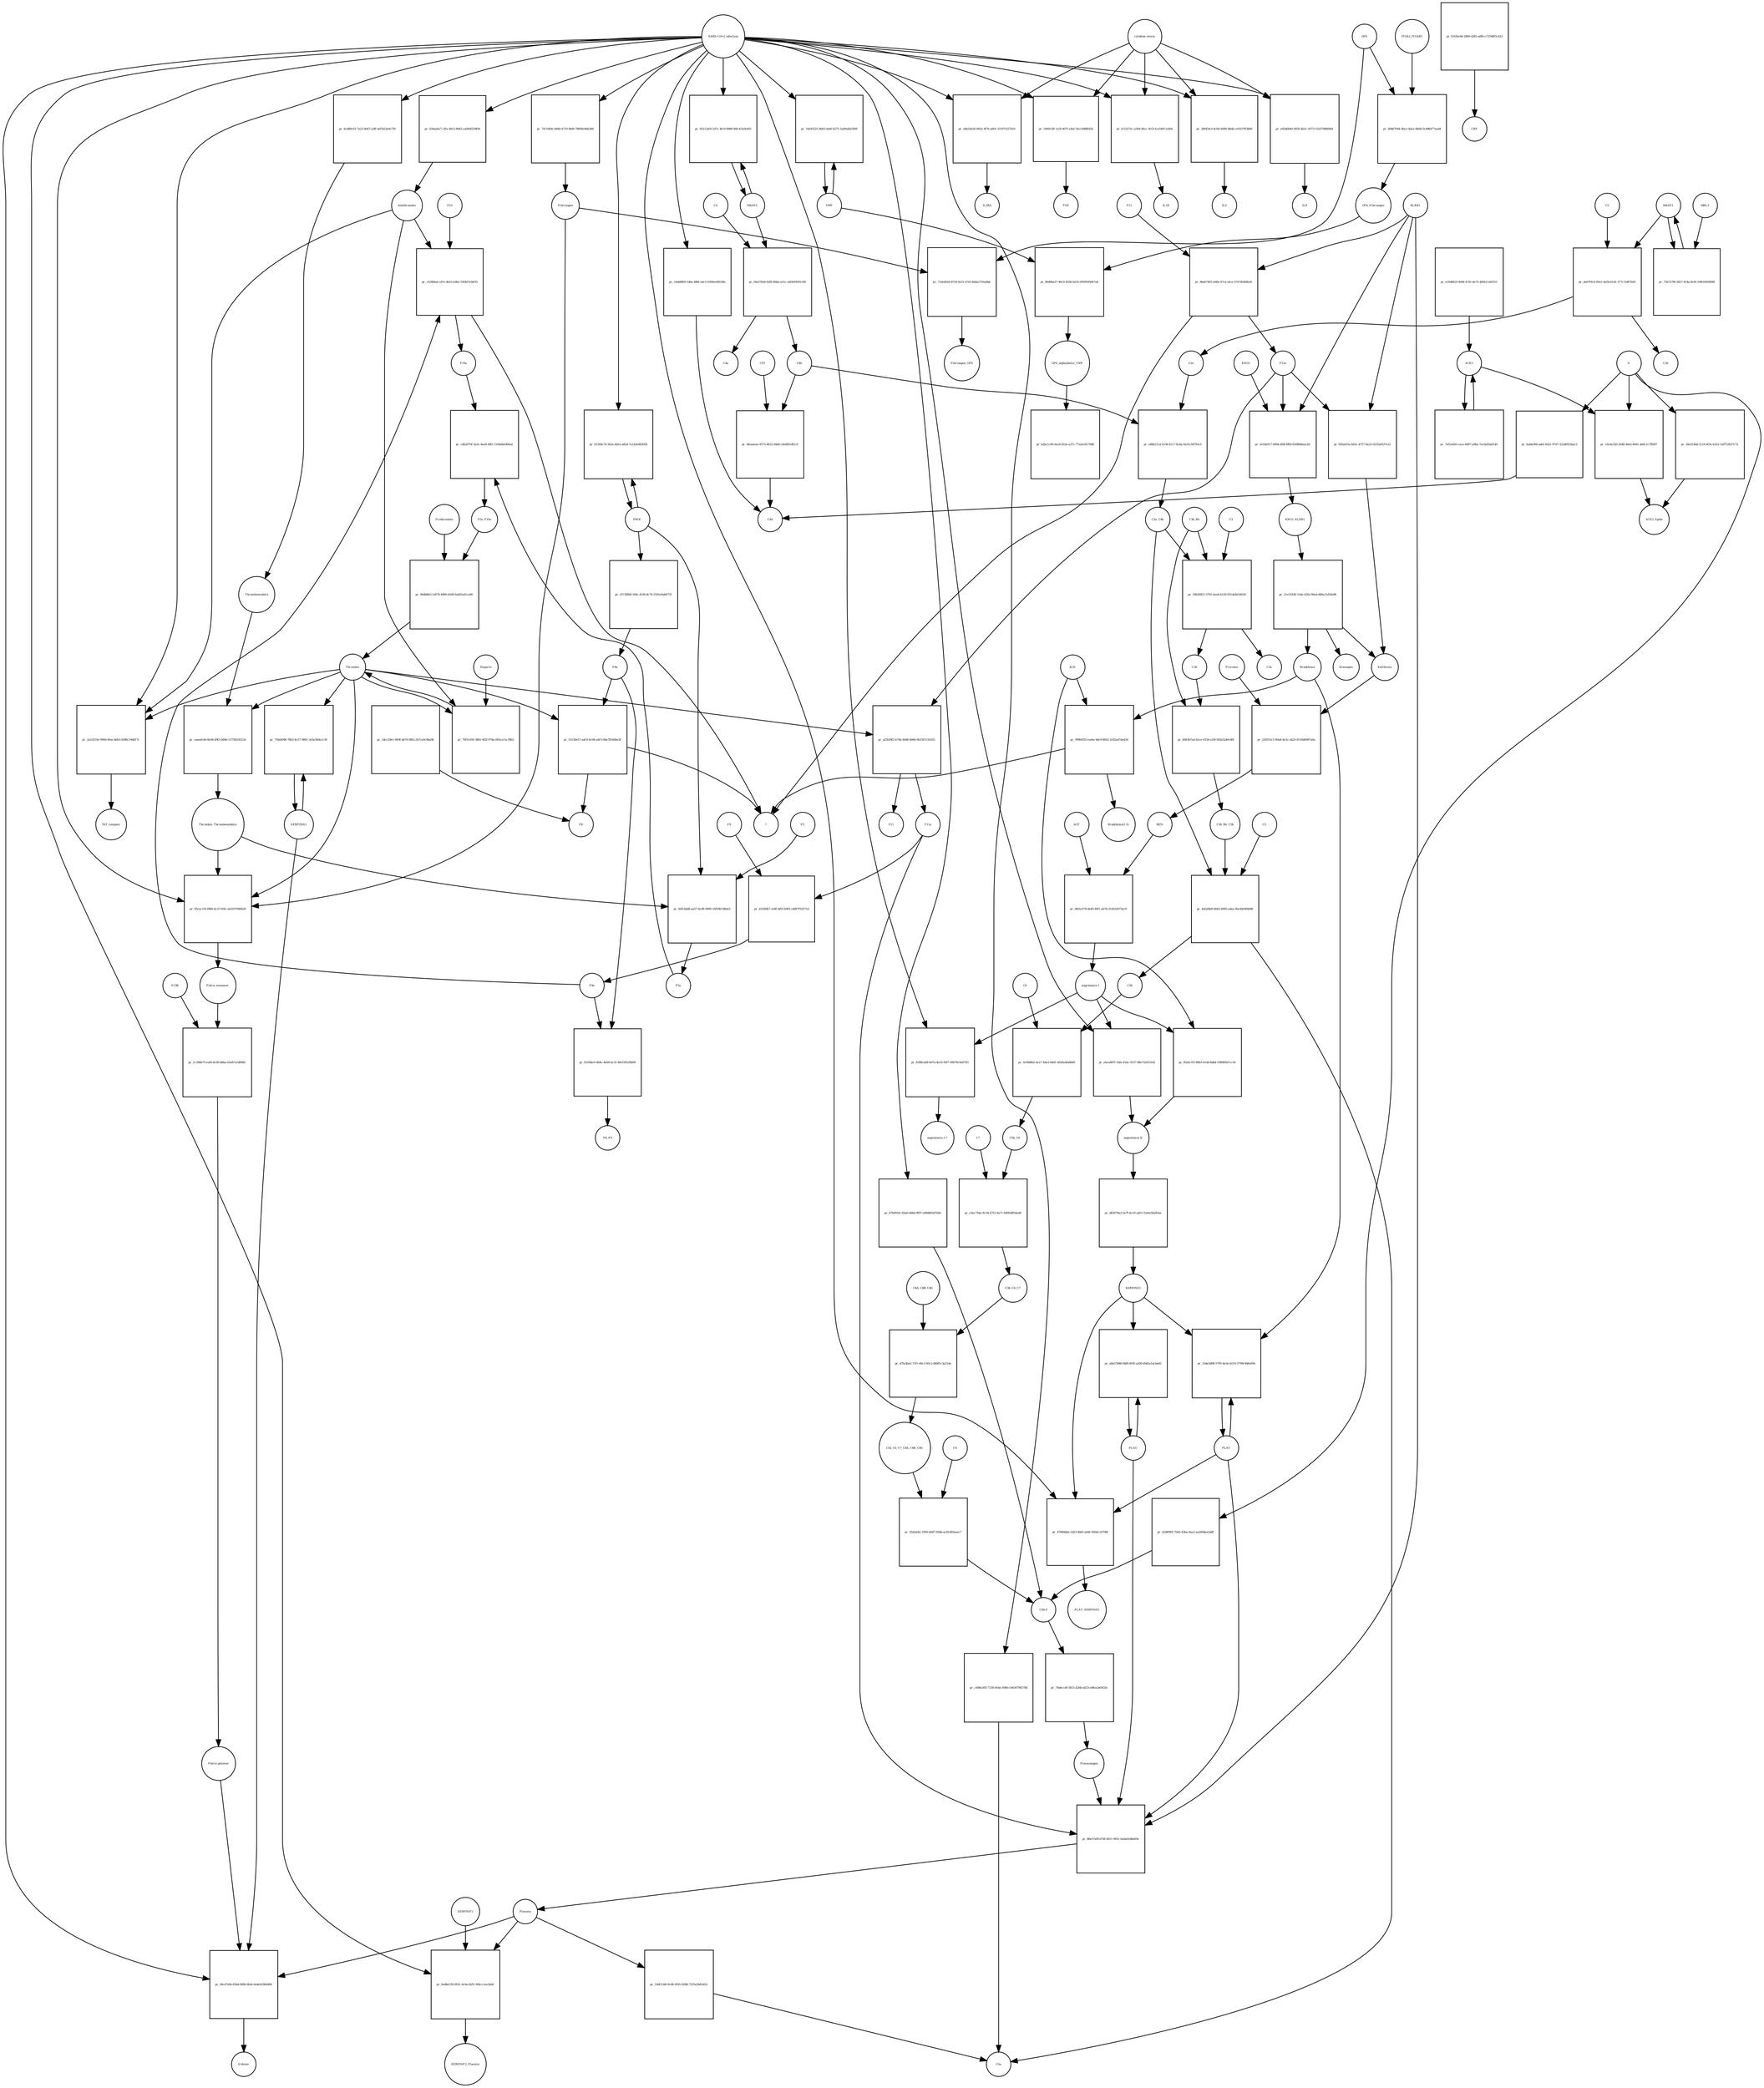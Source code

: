 strict digraph  {
C4b [annotation="", bipartite=0, cls=macromolecule, fontsize=4, label=C4b, shape=circle];
"pr_e86b211d-5538-4117-8c8a-0e31c04783c0" [annotation="", bipartite=1, cls=process, fontsize=4, label="pr_e86b211d-5538-4117-8c8a-0e31c04783c0", shape=square];
C2a [annotation="", bipartite=0, cls=macromolecule, fontsize=4, label=C2a, shape=circle];
C2a_C4b [annotation="", bipartite=0, cls=complex, fontsize=4, label=C2a_C4b, shape=circle];
C3b [annotation="", bipartite=0, cls=macromolecule, fontsize=4, label=C3b, shape=circle];
"pr_d063b7ad-62ce-4334-a1f8-f83a52d0c06f" [annotation="", bipartite=1, cls=process, fontsize=4, label="pr_d063b7ad-62ce-4334-a1f8-f83a52d0c06f", shape=square];
C3b_Bb [annotation="urn_miriam_pubmed_12440962|urn_miriam_brenda_3.4.21.47", bipartite=0, cls=complex, fontsize=4, label=C3b_Bb, shape=circle];
C3b_Bb_C3b [annotation="urn_miriam_pubmed_12440962|urn_miriam_brenda_34.4.21.47", bipartite=0, cls=complex, fontsize=4, label=C3b_Bb_C3b, shape=circle];
"pr_bfeaaeae-9573-4632-94d0-c8e6f61df1c0" [annotation="", bipartite=1, cls=process, fontsize=4, label="pr_bfeaaeae-9573-4632-94d0-c8e6f61df1c0", shape=square];
C4d [annotation="", bipartite=0, cls=macromolecule, fontsize=4, label=C4d, shape=circle];
CFI [annotation="urn_miriam_hgnc_HGNC%3A2771", bipartite=0, cls=macromolecule, fontsize=4, label=CFI, shape=circle];
"pr_2dcc29e1-800f-4d76-9fb5-2b7ce0c0ba9b" [annotation="", bipartite=1, cls=process, fontsize=4, label="pr_2dcc29e1-800f-4d76-9fb5-2b7ce0c0ba9b", shape=square];
F8 [annotation="urn_miriam_hgnc_HGNC%3A3546", bipartite=0, cls=macromolecule, fontsize=4, label=F8, shape=circle];
"pr_034aa6a7-cffa-4813-8662-ea0b4f258f9e" [annotation="", bipartite=1, cls=process, fontsize=4, label="pr_034aa6a7-cffa-4813-8662-ea0b4f258f9e", shape=square];
Antithrombin [annotation="urn_miriam_hgnc_HGNC%3A775", bipartite=0, cls=macromolecule, fontsize=4, label=Antithrombin, shape=circle];
"SARS-CoV-2 infection" [annotation=urn_miriam_taxonomy_2697049, bipartite=0, cls=phenotype, fontsize=4, label="SARS-CoV-2 infection", shape=circle];
S [annotation="urn_miriam_uniprot_P0DTC2|urn_miriam_uniprot_P59594", bipartite=0, cls=macromolecule, fontsize=4, label=S, shape=circle];
"pr_26e3146d-5116-4f3e-b1b3-1a9753037c7e" [annotation="", bipartite=1, cls="omitted process", fontsize=4, label="pr_26e3146d-5116-4f3e-b1b3-1a9753037c7e", shape=square];
ACE2_Spike [annotation="", bipartite=0, cls=complex, fontsize=4, label=ACE2_Spike, shape=circle];
Bradykinin [annotation="urn_miriam_obo.chebi_CHEBI%3A3165", bipartite=0, cls=macromolecule, fontsize=4, label=Bradykinin, shape=circle];
"pr_999b9353-ea6a-4dc9-8602-5c82ab7ded3d" [annotation="", bipartite=1, cls=process, fontsize=4, label="pr_999b9353-ea6a-4dc9-8602-5c82ab7ded3d", shape=square];
"Bradykinin(1-5)" [annotation="", bipartite=0, cls=macromolecule, fontsize=4, label="Bradykinin(1-5)", shape=circle];
"?" [annotation="", bipartite=0, cls=macromolecule, fontsize=4, label="?", shape=circle];
ACE [annotation="urn_miriam_hgnc_HGNC%3A2707", bipartite=0, cls=macromolecule, fontsize=4, label=ACE, shape=circle];
ACE2 [annotation="urn_miriam_hgnc_HGNC%3A13557", bipartite=0, cls=macromolecule, fontsize=4, label=ACE2, shape=circle];
"pr_7ef1a656-cace-4487-a96a-7ec0a93a8149" [annotation="", bipartite=1, cls=process, fontsize=4, label="pr_7ef1a656-cace-4487-a96a-7ec0a93a8149", shape=square];
"pr_c6c6e320-2048-44a5-8441-4d4c1c7ff697" [annotation="", bipartite=1, cls=process, fontsize=4, label="pr_c6c6e320-2048-44a5-8441-4d4c1c7ff697", shape=square];
"pr_e35d6625-fb84-4741-be75-485b11e81f31" [annotation="", bipartite=1, cls=process, fontsize=4, label="pr_e35d6625-fb84-4741-be75-485b11e81f31", shape=square];
"angiotensin I" [annotation="urn_miriam_obo.chebi_CHEBI%3A2718", bipartite=0, cls="simple chemical", fontsize=4, label="angiotensin I", shape=circle];
"pr_8398ca68-b07a-4e19-95f7-99970c9e6783" [annotation="", bipartite=1, cls=process, fontsize=4, label="pr_8398ca68-b07a-4e19-95f7-99970c9e6783", shape=square];
"angiotensin I-7" [annotation="urn_miriam_obo.chebi_CHEBI%3A55438", bipartite=0, cls="simple chemical", fontsize=4, label="angiotensin I-7", shape=circle];
"pr_fad4e96f-adef-4421-97d7-322df052ba13" [annotation="", bipartite=1, cls=process, fontsize=4, label="pr_fad4e96f-adef-4421-97d7-322df052ba13", shape=square];
"pr_d24ff005-70d2-43ba-9aa3-aa269dea5ddf" [annotation="", bipartite=1, cls=process, fontsize=4, label="pr_d24ff005-70d2-43ba-9aa3-aa269dea5ddf", shape=square];
"C5b-9" [annotation="", bipartite=0, cls=complex, fontsize=4, label="C5b-9", shape=circle];
"pr_f1626c8d-2860-4265-a8f4-c72540f1c423" [annotation="", bipartite=1, cls=process, fontsize=4, label="pr_f1626c8d-2860-4265-a8f4-c72540f1c423", shape=square];
CRP [annotation="urn_miriam_hgnc_HGNC%3A2367", bipartite=0, cls=macromolecule, fontsize=4, label=CRP, shape=circle];
VWF [annotation="", bipartite=0, cls=macromolecule, fontsize=4, label=VWF, shape=circle];
"pr_10e45525-4b63-4a6f-b275-1a80adfa3f69" [annotation="", bipartite=1, cls=process, fontsize=4, label="pr_10e45525-4b63-4a6f-b275-1a80adfa3f69", shape=square];
PROC [annotation="urn_miriam_hgnc_HGNC%3A9451", bipartite=0, cls=macromolecule, fontsize=4, label=PROC, shape=circle];
"pr_61549c7d-562a-40e3-a82d-7a1d3e683058" [annotation="", bipartite=1, cls=process, fontsize=4, label="pr_61549c7d-562a-40e3-a82d-7a1d3e683058", shape=square];
"pr_c6ab8fb0-1dba-48bf-a4c5-f200ee49538a" [annotation="", bipartite=1, cls=process, fontsize=4, label="pr_c6ab8fb0-1dba-48bf-a4c5-f200ee49538a", shape=square];
Plasmin [annotation="urn_miriam_hgnc_HGNC%3A9051", bipartite=0, cls=macromolecule, fontsize=4, label=Plasmin, shape=circle];
"pr_6edbe539-093c-4c0a-b5f5-304cc1ee3eb0" [annotation="", bipartite=1, cls=process, fontsize=4, label="pr_6edbe539-093c-4c0a-b5f5-304cc1ee3eb0", shape=square];
SERPINF2 [annotation="urn_miriam_hgnc_HGNC%3A9075", bipartite=0, cls=macromolecule, fontsize=4, label=SERPINF2, shape=circle];
SERPINF2_Plasmin [annotation="", bipartite=0, cls=complex, fontsize=4, label=SERPINF2_Plasmin, shape=circle];
"pr_dcd80c03-7a23-4047-a3ff-4d7d22a0e750" [annotation="", bipartite=1, cls=process, fontsize=4, label="pr_dcd80c03-7a23-4047-a3ff-4d7d22a0e750", shape=square];
Thrombomodulin [annotation="urn_miriam_hgnc_HGNC%3A11784", bipartite=0, cls=macromolecule, fontsize=4, label=Thrombomodulin, shape=circle];
KLKB1 [annotation=urn_miriam_hgnc_6371, bipartite=0, cls=macromolecule, fontsize=4, label=KLKB1, shape=circle];
"pr_05fab55a-b63c-4757-8a33-0235ef437e22" [annotation="", bipartite=1, cls=process, fontsize=4, label="pr_05fab55a-b63c-4757-8a33-0235ef437e22", shape=square];
Kallikrein [annotation=urn_miriam_hgnc_6371, bipartite=0, cls=macromolecule, fontsize=4, label=Kallikrein, shape=circle];
F12a [annotation="urn_miriam_hgnc_HGNC%3A3530", bipartite=0, cls=macromolecule, fontsize=4, label=F12a, shape=circle];
KNG1_KLKB1 [annotation=urn_miriam_pubmed_17598838, bipartite=0, cls=complex, fontsize=4, label=KNG1_KLKB1, shape=circle];
"pr_21e31836-15de-42fa-99ed-dd0a21d30a98" [annotation="", bipartite=1, cls=process, fontsize=4, label="pr_21e31836-15de-42fa-99ed-dd0a21d30a98", shape=square];
Kininogen [annotation="urn_miriam_hgnc_HGNC%3A6383", bipartite=0, cls=macromolecule, fontsize=4, label=Kininogen, shape=circle];
"pr_67b091fe-82a9-466d-9f97-a984863d700e" [annotation="", bipartite=1, cls=process, fontsize=4, label="pr_67b091fe-82a9-466d-9f97-a984863d700e", shape=square];
"pr_c486e305-7126-454a-9366-c8434796378d" [annotation="", bipartite=1, cls=process, fontsize=4, label="pr_c486e305-7126-454a-9366-c8434796378d", shape=square];
C5a [annotation="", bipartite=0, cls=macromolecule, fontsize=4, label=C5a, shape=circle];
PLAT [annotation="urn_miriam_hgnc_HGNC%3A9051", bipartite=0, cls=macromolecule, fontsize=4, label=PLAT, shape=circle];
"pr_33de5d06-5795-4e3e-b319-3799c9d6a956" [annotation="", bipartite=1, cls=process, fontsize=4, label="pr_33de5d06-5795-4e3e-b319-3799c9d6a956", shape=square];
SERPINE1 [annotation="urn_miriam_hgnc_HGNC%3A8593", bipartite=0, cls=macromolecule, fontsize=4, label=SERPINE1, shape=circle];
AGT [annotation="urn_miriam_hgnc_HGNC%3A333", bipartite=0, cls=macromolecule, fontsize=4, label=AGT, shape=circle];
"pr_0fd1c678-de40-40f1-a67b-314552073ec9" [annotation="", bipartite=1, cls=process, fontsize=4, label="pr_0fd1c678-de40-40f1-a67b-314552073ec9", shape=square];
REN [annotation="urn_miriam_hgnc_HGNC%3A9958", bipartite=0, cls=macromolecule, fontsize=4, label=REN, shape=circle];
C2 [annotation="urn_miriam_hgnc_HGNC%3A1248", bipartite=0, cls=macromolecule, fontsize=4, label=C2, shape=circle];
"pr_da67f414-95e1-4a5b-b141-577c7a8f7b59" [annotation="", bipartite=1, cls=process, fontsize=4, label="pr_da67f414-95e1-4a5b-b141-577c7a8f7b59", shape=square];
C2b [annotation="", bipartite=0, cls=macromolecule, fontsize=4, label=C2b, shape=circle];
MASP1 [annotation="", bipartite=0, cls=macromolecule, fontsize=4, label=MASP1, shape=circle];
MASP2 [annotation="", bipartite=0, cls=macromolecule, fontsize=4, label=MASP2, shape=circle];
"pr_05212ef4-1d7c-4fc9-8988-06fc41b3e403" [annotation="", bipartite=1, cls=process, fontsize=4, label="pr_05212ef4-1d7c-4fc9-8988-06fc41b3e403", shape=square];
"pr_75b727f8-2827-414a-8cf6-10f616926f88" [annotation="", bipartite=1, cls=process, fontsize=4, label="pr_75b727f8-2827-414a-8cf6-10f616926f88", shape=square];
MBL2 [annotation=urn_miriam_hgnc_6902, bipartite=0, cls=macromolecule, fontsize=4, label=MBL2, shape=circle];
F10 [annotation="urn_miriam_hgnc_HGNC%3A3528", bipartite=0, cls=macromolecule, fontsize=4, label=F10, shape=circle];
"pr_cf24f6ad-cd7e-4b23-b3b2-7d5fd7e5bf35" [annotation="", bipartite=1, cls=process, fontsize=4, label="pr_cf24f6ad-cd7e-4b23-b3b2-7d5fd7e5bf35", shape=square];
F10a [annotation="urn_miriam_hgnc_HGNC%3A3528", bipartite=0, cls=macromolecule, fontsize=4, label=F10a, shape=circle];
F9a [annotation="", bipartite=0, cls=macromolecule, fontsize=4, label=F9a, shape=circle];
C3 [annotation="urn_miriam_hgnc_HGNC%3A1318", bipartite=0, cls=macromolecule, fontsize=4, label=C3, shape=circle];
"pr_58b20821-5703-4ee8-b120-9514e8a5403d" [annotation="", bipartite=1, cls=process, fontsize=4, label="pr_58b20821-5703-4ee8-b120-9514e8a5403d", shape=square];
C3a [annotation="", bipartite=0, cls=macromolecule, fontsize=4, label=C3a, shape=circle];
Prorenin [annotation="", bipartite=0, cls=macromolecule, fontsize=4, label=Prorenin, shape=circle];
"pr_230515c1-80a8-4e3c-ab25-8150d0087a0a" [annotation="", bipartite=1, cls=process, fontsize=4, label="pr_230515c1-80a8-4e3c-ab25-8150d0087a0a", shape=square];
F8a [annotation="urn_miriam_hgnc_HGNC%3A3546", bipartite=0, cls=macromolecule, fontsize=4, label=F8a, shape=circle];
"pr_53150e57-adc9-4c08-adc5-0be78344be3f" [annotation="", bipartite=1, cls=process, fontsize=4, label="pr_53150e57-adc9-4c08-adc5-0be78344be3f", shape=square];
Thrombin [annotation="urn_miriam_hgnc_HGNC%3A3535", bipartite=0, cls=macromolecule, fontsize=4, label=Thrombin, shape=circle];
"pr_76f3c050-3881-4f2f-978a-093ca7ac39b5" [annotation="", bipartite=1, cls=process, fontsize=4, label="pr_76f3c050-3881-4f2f-978a-093ca7ac39b5", shape=square];
Heparin [annotation="urn_miriam_pubmed_708377|urn_miriam_obo.chebi_CHEBI%3A28304", bipartite=0, cls="simple chemical", fontsize=4, label=Heparin, shape=circle];
"pr_f02dc1f5-89b3-41dd-8db4-198985b7cc59" [annotation="", bipartite=1, cls=process, fontsize=4, label="pr_f02dc1f5-89b3-41dd-8db4-198985b7cc59", shape=square];
"angiotensin II" [annotation="urn_miriam_obo.chebi_CHEBI%3A2718", bipartite=0, cls="simple chemical", fontsize=4, label="angiotensin II", shape=circle];
PLAU [annotation="", bipartite=0, cls=macromolecule, fontsize=4, label=PLAU, shape=circle];
"pr_a9a57b86-0bf8-403f-a200-49d1a1acba62" [annotation="", bipartite=1, cls=process, fontsize=4, label="pr_a9a57b86-0bf8-403f-a200-49d1a1acba62", shape=square];
F12 [annotation="urn_miriam_hgnc_HGNC%3A3530", bipartite=0, cls=macromolecule, fontsize=4, label=F12, shape=circle];
"pr_8ba67403-a68a-47ca-afca-57d7450bfb26" [annotation="", bipartite=1, cls=process, fontsize=4, label="pr_8ba67403-a68a-47ca-afca-57d7450bfb26", shape=square];
"pr_af2b39f2-b74b-4448-b068-9b1567c50355" [annotation="", bipartite=1, cls=process, fontsize=4, label="pr_af2b39f2-b74b-4448-b068-9b1567c50355", shape=square];
F11 [annotation="urn_miriam_hgnc_HGNC%3A3529", bipartite=0, cls=macromolecule, fontsize=4, label=F11, shape=circle];
F11a [annotation="urn_miriam_hgnc_HGNC%3A3529", bipartite=0, cls=macromolecule, fontsize=4, label=F11a, shape=circle];
C4 [annotation="", bipartite=0, cls=macromolecule, fontsize=4, label=C4, shape=circle];
"pr_f4a57b5d-62fb-46ba-a51c-a65839391c84" [annotation="", bipartite=1, cls=process, fontsize=4, label="pr_f4a57b5d-62fb-46ba-a51c-a65839391c84", shape=square];
C4a [annotation="", bipartite=0, cls=macromolecule, fontsize=4, label=C4a, shape=circle];
"pr_47089dab-1d23-4b65-afd4-50fafc14796f" [annotation="", bipartite=1, cls=process, fontsize=4, label="pr_47089dab-1d23-4b65-afd4-50fafc14796f", shape=square];
PLAT_SERPINE1 [annotation=urn_miriam_pubmed_22449964, bipartite=0, cls=complex, fontsize=4, label=PLAT_SERPINE1, shape=circle];
"pr_f51f6bc0-4b9c-4eb9-bc31-89cf30529b90" [annotation="", bipartite=1, cls=process, fontsize=4, label="pr_f51f6bc0-4b9c-4eb9-bc31-89cf30529b90", shape=square];
F8_F9 [annotation=urn_miriam_pubmed_22471307, bipartite=0, cls=complex, fontsize=4, label=F8_F9, shape=circle];
"pr_cdb2670f-3a3c-4ee8-96f1-5164d4e966ed" [annotation="", bipartite=1, cls=process, fontsize=4, label="pr_cdb2670f-3a3c-4ee8-96f1-5164d4e966ed", shape=square];
F5a [annotation="urn_miriam_hgnc_HGNC%3A3542", bipartite=0, cls=macromolecule, fontsize=4, label=F5a, shape=circle];
F5a_F10a [annotation=urn_miriam_pubmed_2303476, bipartite=0, cls=complex, fontsize=4, label=F5a_F10a, shape=circle];
F5 [annotation="urn_miriam_hgnc_HGNC%3A3541", bipartite=0, cls=macromolecule, fontsize=4, label=F5, shape=circle];
"pr_44f14dd4-aa57-4c08-9490-1bf59b7d8eb3" [annotation="", bipartite=1, cls=process, fontsize=4, label="pr_44f14dd4-aa57-4c08-9490-1bf59b7d8eb3", shape=square];
Thrombin_Thrombomodulin [annotation="urn_miriam_pubmed_6282863|urn_miriam_taxonomy_9986", bipartite=0, cls=complex, fontsize=4, label=Thrombin_Thrombomodulin, shape=circle];
SERPINH1 [annotation="urn_miriam_hgnc_HGNC%3A1546", bipartite=0, cls=macromolecule, fontsize=4, label=SERPINH1, shape=circle];
"pr_7f4ab048-78b3-4c57-9891-2e5e3b9a1c30" [annotation="", bipartite=1, cls=process, fontsize=4, label="pr_7f4ab048-78b3-4c57-9891-2e5e3b9a1c30", shape=square];
Fibrinogen [annotation=urn_miriam_pubmed_19296670, bipartite=0, cls=complex, fontsize=4, label=Fibrinogen, shape=circle];
"pr_95cac15f-f884-4c1f-918c-ab3197060b26" [annotation="", bipartite=1, cls=process, fontsize=4, label="pr_95cac15f-f884-4c1f-918c-ab3197060b26", shape=square];
"Fibrin monomer" [annotation="", bipartite=0, cls=macromolecule, fontsize=4, label="Fibrin monomer", shape=circle];
C5 [annotation="urn_miriam_hgnc_HGNC%3A1331", bipartite=0, cls=macromolecule, fontsize=4, label=C5, shape=circle];
"pr_4afafbb9-d043-4995-a4aa-0bcfde004b96" [annotation="", bipartite=1, cls=process, fontsize=4, label="pr_4afafbb9-d043-4995-a4aa-0bcfde004b96", shape=square];
C5b [annotation="", bipartite=0, cls=macromolecule, fontsize=4, label=C5b, shape=circle];
"pr_0cf688b2-dce7-44e3-b9d1-4020a4fa8669" [annotation="", bipartite=1, cls=process, fontsize=4, label="pr_0cf688b2-dce7-44e3-b9d1-4020a4fa8669", shape=square];
C6 [annotation="urn_miriam_hgnc_HGNC%3A1339", bipartite=0, cls=macromolecule, fontsize=4, label=C6, shape=circle];
C5b_C6 [annotation="", bipartite=0, cls=complex, fontsize=4, label=C5b_C6, shape=circle];
"pr_e3ec754e-9c34-4753-9a7c-fd9928f54ed0" [annotation="", bipartite=1, cls=process, fontsize=4, label="pr_e3ec754e-9c34-4753-9a7c-fd9928f54ed0", shape=square];
C7 [annotation="urn_miriam_hgnc_HGNC%3A1346", bipartite=0, cls=macromolecule, fontsize=4, label=C7, shape=circle];
C5b_C6_C7 [annotation=urn_miriam_pubmed_28630159, bipartite=0, cls=complex, fontsize=4, label=C5b_C6_C7, shape=circle];
"pr_d7fa3ba2-71f1-49c3-95c2-d8df1c3a214a" [annotation="", bipartite=1, cls=process, fontsize=4, label="pr_d7fa3ba2-71f1-49c3-95c2-d8df1c3a214a", shape=square];
C8A_C8B_C8G [annotation="", bipartite=0, cls=complex, fontsize=4, label=C8A_C8B_C8G, shape=circle];
C5b_C6_C7_C8A_C8B_C8G [annotation=urn_miriam_pubmed_28630159, bipartite=0, cls=complex, fontsize=4, label=C5b_C6_C7_C8A_C8B_C8G, shape=circle];
"pr_f2afa642-3309-40d7-934b-ac81485eaec7" [annotation="", bipartite=1, cls=process, fontsize=4, label="pr_f2afa642-3309-40d7-934b-ac81485eaec7", shape=square];
C9 [annotation="urn_miriam_hgnc_HGNC%3A1358", bipartite=0, cls=macromolecule, fontsize=4, label=C9, shape=circle];
"pr_ebca887f-1bfe-41bc-9137-88e72ef53142" [annotation="", bipartite=1, cls=process, fontsize=4, label="pr_ebca887f-1bfe-41bc-9137-88e72ef53142", shape=square];
"pr_fc5327ec-a394-46cc-9cf3-fca54911e40e" [annotation="", bipartite=1, cls=process, fontsize=4, label="pr_fc5327ec-a394-46cc-9cf3-fca54911e40e", shape=square];
IL1B [annotation=urn_miriam_hgnc_5992, bipartite=0, cls=macromolecule, fontsize=4, label=IL1B, shape=circle];
"cytokine storm" [annotation=urn_miriam_pubmed_2504360, bipartite=0, cls=phenotype, fontsize=4, label="cytokine storm", shape=circle];
"pr_74116f0e-b94b-4710-8fd0-78009c86b384" [annotation="", bipartite=1, cls=process, fontsize=4, label="pr_74116f0e-b94b-4710-8fd0-78009c86b384", shape=square];
"pr_28f454cf-4cb0-4089-98db-ce9337ff38d9" [annotation="", bipartite=1, cls=process, fontsize=4, label="pr_28f454cf-4cb0-4089-98db-ce9337ff38d9", shape=square];
IL6 [annotation=urn_miriam_hgnc_6018, bipartite=0, cls=macromolecule, fontsize=4, label=IL6, shape=circle];
"pr_e92b6b40-9050-4b2c-9373-51b3798666fd" [annotation="", bipartite=1, cls=process, fontsize=4, label="pr_e92b6b40-9050-4b2c-9373-51b3798666fd", shape=square];
IL8 [annotation="urn_miriam_hgnc_HGNC%3A6025", bipartite=0, cls=macromolecule, fontsize=4, label=IL8, shape=circle];
"pr_ebb18a56-065e-4f76-a801-1f197c027b10" [annotation="", bipartite=1, cls=process, fontsize=4, label="pr_ebb18a56-065e-4f76-a801-1f197c027b10", shape=square];
IL2RA [annotation="urn_miriam_hgnc_HGNC%3A6008", bipartite=0, cls=macromolecule, fontsize=4, label=IL2RA, shape=circle];
Plasminogen [annotation="urn_miriam_hgnc_HGNC%3A9071", bipartite=0, cls=macromolecule, fontsize=4, label=Plasminogen, shape=circle];
"pr_86e57af8-d7df-4911-963c-6a0a924bb05e" [annotation="", bipartite=1, cls=process, fontsize=4, label="pr_86e57af8-d7df-4911-963c-6a0a924bb05e", shape=square];
"pr_2a53219e-990d-4fee-8eb5-d388c19d817c" [annotation="", bipartite=1, cls=process, fontsize=4, label="pr_2a53219e-990d-4fee-8eb5-d388c19d817c", shape=square];
"TAT complex" [annotation=urn_miriam_pubmed_22930518, bipartite=0, cls=complex, fontsize=4, label="TAT complex", shape=circle];
Prothrombin [annotation="urn_miriam_hgnc_HGNC%3A3535", bipartite=0, cls=macromolecule, fontsize=4, label=Prothrombin, shape=circle];
"pr_86db8b12-8478-4999-b508-fa6d1ed1ca66" [annotation="", bipartite=1, cls=process, fontsize=4, label="pr_86db8b12-8478-4999-b508-fa6d1ed1ca66", shape=square];
"pr_47c5f866-304c-41f8-8c76-2591e9ab8755" [annotation="", bipartite=1, cls=process, fontsize=4, label="pr_47c5f866-304c-41f8-8c76-2591e9ab8755", shape=square];
"pr_d65679a3-5a7f-4c10-a451-52efe5b283ee" [annotation="", bipartite=1, cls=process, fontsize=4, label="pr_d65679a3-5a7f-4c10-a451-52efe5b283ee", shape=square];
"pr_caaedc44-8e94-49f3-b60b-1375f616512e" [annotation="", bipartite=1, cls=process, fontsize=4, label="pr_caaedc44-8e94-49f3-b60b-1375f616512e", shape=square];
F9 [annotation="urn_miriam_hgnc_HGNC%3A35531", bipartite=0, cls=macromolecule, fontsize=4, label=F9, shape=circle];
"pr_41f2fdb7-1e8f-4f03-b991-e48f7f55571d" [annotation="", bipartite=1, cls=process, fontsize=4, label="pr_41f2fdb7-1e8f-4f03-b991-e48f7f55571d", shape=square];
"pr_e018e917-8494-4f8f-8ffb-656894faacb5" [annotation="", bipartite=1, cls=process, fontsize=4, label="pr_e018e917-8494-4f8f-8ffb-656894faacb5", shape=square];
KNG1 [annotation=urn_miriam_hgnc_6383, bipartite=0, cls=macromolecule, fontsize=4, label=KNG1, shape=circle];
"pr_74deccdf-5815-426b-a023-a9fea3a0433c" [annotation="", bipartite=1, cls=process, fontsize=4, label="pr_74deccdf-5815-426b-a023-a9fea3a0433c", shape=square];
"pr_10df13d6-9c68-4591-8286-7235e2b63d1d" [annotation="", bipartite=1, cls=process, fontsize=4, label="pr_10df13d6-9c68-4591-8286-7235e2b63d1d", shape=square];
"pr_196915ff-1a5f-407f-a4af-54cc9d8ff42b" [annotation="", bipartite=1, cls=process, fontsize=4, label="pr_196915ff-1a5f-407f-a4af-54cc9d8ff42b", shape=square];
TNF [annotation=urn_miriam_hgnc_11892, bipartite=0, cls=macromolecule, fontsize=4, label=TNF, shape=circle];
"pr_1c296b75-eaf4-4c69-b6ba-02e87a1d8982" [annotation="", bipartite=1, cls=process, fontsize=4, label="pr_1c296b75-eaf4-4c69-b6ba-02e87a1d8982", shape=square];
"Fibrin polymer" [annotation="", bipartite=0, cls=macromolecule, fontsize=4, label="Fibrin polymer", shape=circle];
F13B [annotation="", bipartite=0, cls=macromolecule, fontsize=4, label=F13B, shape=circle];
"pr_64cd7efb-65bd-486b-8fa4-0ede4296d484" [annotation="", bipartite=1, cls=process, fontsize=4, label="pr_64cd7efb-65bd-486b-8fa4-0ede4296d484", shape=square];
"D-dimer" [annotation=urn_miriam_pubmed_19008457, bipartite=0, cls=macromolecule, fontsize=4, label="D-dimer", shape=circle];
GP6_alpha2beta1_VWF [annotation="", bipartite=0, cls=complex, fontsize=4, label=GP6_alpha2beta1_VWF, shape=circle];
"pr_b2bc1c90-0a24-452e-a37c-77a2e5417086" [annotation="", bipartite=1, cls="omitted process", fontsize=4, label="pr_b2bc1c90-0a24-452e-a37c-77a2e5417086", shape=square];
GP6 [annotation=urn_miriam_hgnc_14388, bipartite=0, cls=macromolecule, fontsize=4, label=GP6, shape=circle];
"pr_40b67044-0bce-4dce-846b-0cd98477aad4" [annotation="", bipartite=1, cls=process, fontsize=4, label="pr_40b67044-0bce-4dce-846b-0cd98477aad4", shape=square];
ITGA2_ITGAB1 [annotation="urn_miriam_intact_EBI-16428357", bipartite=0, cls=complex, fontsize=4, label=ITGA2_ITGAB1, shape=circle];
GP6_Fibrinogen [annotation="", bipartite=0, cls=complex, fontsize=4, label=GP6_Fibrinogen, shape=circle];
"pr_8b49ba27-40c0-455b-b235-0059595067a4" [annotation="", bipartite=1, cls=process, fontsize=4, label="pr_8b49ba27-40c0-455b-b235-0059595067a4", shape=square];
"pr_733ed02d-9724-4231-b7ef-8a8a2755adbd" [annotation="", bipartite=1, cls=process, fontsize=4, label="pr_733ed02d-9724-4231-b7ef-8a8a2755adbd", shape=square];
Fibrinogen_GP6 [annotation=urn_miriam_pubmed_19296670, bipartite=0, cls=complex, fontsize=4, label=Fibrinogen_GP6, shape=circle];
C4b -> "pr_e86b211d-5538-4117-8c8a-0e31c04783c0"  [annotation="", interaction_type=consumption];
C4b -> "pr_bfeaaeae-9573-4632-94d0-c8e6f61df1c0"  [annotation="", interaction_type=consumption];
"pr_e86b211d-5538-4117-8c8a-0e31c04783c0" -> C2a_C4b  [annotation="", interaction_type=production];
C2a -> "pr_e86b211d-5538-4117-8c8a-0e31c04783c0"  [annotation="", interaction_type=consumption];
C2a_C4b -> "pr_58b20821-5703-4ee8-b120-9514e8a5403d"  [annotation=urn_miriam_pubmed_12440962, interaction_type=catalysis];
C2a_C4b -> "pr_4afafbb9-d043-4995-a4aa-0bcfde004b96"  [annotation=urn_miriam_pubmed_28630159, interaction_type=catalysis];
C3b -> "pr_d063b7ad-62ce-4334-a1f8-f83a52d0c06f"  [annotation="", interaction_type=consumption];
"pr_d063b7ad-62ce-4334-a1f8-f83a52d0c06f" -> C3b_Bb_C3b  [annotation="", interaction_type=production];
C3b_Bb -> "pr_d063b7ad-62ce-4334-a1f8-f83a52d0c06f"  [annotation="", interaction_type=consumption];
C3b_Bb -> "pr_58b20821-5703-4ee8-b120-9514e8a5403d"  [annotation=urn_miriam_pubmed_12440962, interaction_type=catalysis];
C3b_Bb_C3b -> "pr_4afafbb9-d043-4995-a4aa-0bcfde004b96"  [annotation=urn_miriam_pubmed_28630159, interaction_type=catalysis];
"pr_bfeaaeae-9573-4632-94d0-c8e6f61df1c0" -> C4d  [annotation="", interaction_type=production];
CFI -> "pr_bfeaaeae-9573-4632-94d0-c8e6f61df1c0"  [annotation=urn_miriam_pubmed_19362461, interaction_type=catalysis];
"pr_2dcc29e1-800f-4d76-9fb5-2b7ce0c0ba9b" -> F8  [annotation="", interaction_type=production];
"pr_034aa6a7-cffa-4813-8662-ea0b4f258f9e" -> Antithrombin  [annotation="", interaction_type=production];
Antithrombin -> "pr_cf24f6ad-cd7e-4b23-b3b2-7d5fd7e5bf35"  [annotation="urn_miriam_pubmed_11551226|urn_miriam_pubmed_15853774", interaction_type=inhibition];
Antithrombin -> "pr_76f3c050-3881-4f2f-978a-093ca7ac39b5"  [annotation=urn_miriam_pubmed_15853774, interaction_type=inhibition];
Antithrombin -> "pr_2a53219e-990d-4fee-8eb5-d388c19d817c"  [annotation="", interaction_type=consumption];
"SARS-CoV-2 infection" -> "pr_034aa6a7-cffa-4813-8662-ea0b4f258f9e"  [annotation=urn_miriam_pubmed_32302438, interaction_type="necessary stimulation"];
"SARS-CoV-2 infection" -> "pr_8398ca68-b07a-4e19-95f7-99970c9e6783"  [annotation=urn_miriam_pubmed_23392115, interaction_type=inhibition];
"SARS-CoV-2 infection" -> "pr_10e45525-4b63-4a6f-b275-1a80adfa3f69"  [annotation=urn_miriam_pubmed_32367170, interaction_type="necessary stimulation"];
"SARS-CoV-2 infection" -> "pr_61549c7d-562a-40e3-a82d-7a1d3e683058"  [annotation=urn_miriam_pubmed_32302438, interaction_type="necessary stimulation"];
"SARS-CoV-2 infection" -> "pr_c6ab8fb0-1dba-48bf-a4c5-f200ee49538a"  [annotation=urn_miriam_pubmed_32299776, interaction_type=stimulation];
"SARS-CoV-2 infection" -> "pr_6edbe539-093c-4c0a-b5f5-304cc1ee3eb0"  [annotation="urn_miriam_pubmed_2437112|urn_miriam_doi_10.1101%2F2020.04.25.20077842", interaction_type=stimulation];
"SARS-CoV-2 infection" -> "pr_dcd80c03-7a23-4047-a3ff-4d7d22a0e750"  [annotation="urn_miriam_doi_10.1101%2F2020.04.25.20077842", interaction_type="necessary stimulation"];
"SARS-CoV-2 infection" -> "pr_67b091fe-82a9-466d-9f97-a984863d700e"  [annotation=urn_miriam_pmc_PMC7260598, interaction_type="necessary stimulation"];
"SARS-CoV-2 infection" -> "pr_c486e305-7126-454a-9366-c8434796378d"  [annotation=urn_miriam_pmc_PMC7260598, interaction_type="necessary stimulation"];
"SARS-CoV-2 infection" -> "pr_05212ef4-1d7c-4fc9-8988-06fc41b3e403"  [annotation="urn_miriam_pubmed_11290788|urn_miriam_pubmed_32299776", interaction_type=stimulation];
"SARS-CoV-2 infection" -> "pr_47089dab-1d23-4b65-afd4-50fafc14796f"  [annotation="urn_miriam_pubmed_22449964|urn_miriam_doi_10.1101%2F2020.04.25.20077842", interaction_type="necessary stimulation"];
"SARS-CoV-2 infection" -> "pr_95cac15f-f884-4c1f-918c-ab3197060b26"  [annotation="urn_miriam_pubmed_6282863|urn_miriam_pubmed_28228446|urn_miriam_pubmed_2117226", interaction_type="necessary stimulation"];
"SARS-CoV-2 infection" -> "pr_ebca887f-1bfe-41bc-9137-88e72ef53142"  [annotation=urn_miriam_pubmed_32048163, interaction_type=catalysis];
"SARS-CoV-2 infection" -> "pr_fc5327ec-a394-46cc-9cf3-fca54911e40e"  [annotation=urn_miriam_pubmed_32171193, interaction_type=stimulation];
"SARS-CoV-2 infection" -> "pr_74116f0e-b94b-4710-8fd0-78009c86b384"  [annotation="", interaction_type=consumption];
"SARS-CoV-2 infection" -> "pr_28f454cf-4cb0-4089-98db-ce9337ff38d9"  [annotation=urn_miriam_pubmed_32286245, interaction_type=stimulation];
"SARS-CoV-2 infection" -> "pr_e92b6b40-9050-4b2c-9373-51b3798666fd"  [annotation=urn_miriam_pubmed_32286245, interaction_type=stimulation];
"SARS-CoV-2 infection" -> "pr_ebb18a56-065e-4f76-a801-1f197c027b10"  [annotation=urn_miriam_pubmed_32286245, interaction_type=stimulation];
"SARS-CoV-2 infection" -> "pr_2a53219e-990d-4fee-8eb5-d388c19d817c"  [annotation="urn_miriam_pubmed_22930518|urn_miriam_doi_10.1101%2F2020.04.25.20077842", interaction_type="necessary stimulation"];
"SARS-CoV-2 infection" -> "pr_196915ff-1a5f-407f-a4af-54cc9d8ff42b"  [annotation=urn_miriam_pubmed_32504360, interaction_type=stimulation];
"SARS-CoV-2 infection" -> "pr_64cd7efb-65bd-486b-8fa4-0ede4296d484"  [annotation="urn_miriam_pubmed_29096812|urn_miriam_pubmed_10574983|urn_miriam_pubmed_32172226", interaction_type="necessary stimulation"];
S -> "pr_26e3146d-5116-4f3e-b1b3-1a9753037c7e"  [annotation="", interaction_type=consumption];
S -> "pr_c6c6e320-2048-44a5-8441-4d4c1c7ff697"  [annotation="", interaction_type=consumption];
S -> "pr_fad4e96f-adef-4421-97d7-322df052ba13"  [annotation="", interaction_type=consumption];
S -> "pr_d24ff005-70d2-43ba-9aa3-aa269dea5ddf"  [annotation="", interaction_type=consumption];
"pr_26e3146d-5116-4f3e-b1b3-1a9753037c7e" -> ACE2_Spike  [annotation="", interaction_type=production];
Bradykinin -> "pr_999b9353-ea6a-4dc9-8602-5c82ab7ded3d"  [annotation="", interaction_type=consumption];
Bradykinin -> "pr_33de5d06-5795-4e3e-b319-3799c9d6a956"  [annotation="urn_miriam_pubmed_10373228|urn_miriam_pubmed_2769655", interaction_type=catalysis];
"pr_999b9353-ea6a-4dc9-8602-5c82ab7ded3d" -> "Bradykinin(1-5)"  [annotation="", interaction_type=production];
"pr_999b9353-ea6a-4dc9-8602-5c82ab7ded3d" -> "?"  [annotation="", interaction_type=production];
ACE -> "pr_999b9353-ea6a-4dc9-8602-5c82ab7ded3d"  [annotation=urn_miriam_pubmed_10969042, interaction_type=catalysis];
ACE -> "pr_f02dc1f5-89b3-41dd-8db4-198985b7cc59"  [annotation="urn_miriam_taxonomy_9606|urn_miriam_pubmed_190881|urn_miriam_pubmed_10969042", interaction_type=catalysis];
ACE2 -> "pr_7ef1a656-cace-4487-a96a-7ec0a93a8149"  [annotation="", interaction_type=consumption];
ACE2 -> "pr_c6c6e320-2048-44a5-8441-4d4c1c7ff697"  [annotation="", interaction_type=consumption];
"pr_7ef1a656-cace-4487-a96a-7ec0a93a8149" -> ACE2  [annotation="", interaction_type=production];
"pr_c6c6e320-2048-44a5-8441-4d4c1c7ff697" -> ACE2_Spike  [annotation="", interaction_type=production];
"pr_e35d6625-fb84-4741-be75-485b11e81f31" -> ACE2  [annotation="", interaction_type=production];
"angiotensin I" -> "pr_8398ca68-b07a-4e19-95f7-99970c9e6783"  [annotation="", interaction_type=consumption];
"angiotensin I" -> "pr_f02dc1f5-89b3-41dd-8db4-198985b7cc59"  [annotation="", interaction_type=consumption];
"angiotensin I" -> "pr_ebca887f-1bfe-41bc-9137-88e72ef53142"  [annotation="", interaction_type=consumption];
"pr_8398ca68-b07a-4e19-95f7-99970c9e6783" -> "angiotensin I-7"  [annotation="", interaction_type=production];
"pr_fad4e96f-adef-4421-97d7-322df052ba13" -> C4d  [annotation="", interaction_type=production];
"pr_d24ff005-70d2-43ba-9aa3-aa269dea5ddf" -> "C5b-9"  [annotation="", interaction_type=production];
"C5b-9" -> "pr_74deccdf-5815-426b-a023-a9fea3a0433c"  [annotation="", interaction_type=consumption];
"pr_f1626c8d-2860-4265-a8f4-c72540f1c423" -> CRP  [annotation="", interaction_type=production];
VWF -> "pr_10e45525-4b63-4a6f-b275-1a80adfa3f69"  [annotation="", interaction_type=consumption];
VWF -> "pr_8b49ba27-40c0-455b-b235-0059595067a4"  [annotation="", interaction_type=consumption];
"pr_10e45525-4b63-4a6f-b275-1a80adfa3f69" -> VWF  [annotation="", interaction_type=production];
PROC -> "pr_61549c7d-562a-40e3-a82d-7a1d3e683058"  [annotation="", interaction_type=consumption];
PROC -> "pr_44f14dd4-aa57-4c08-9490-1bf59b7d8eb3"  [annotation="urn_miriam_pubmed_6282863|urn_miriam_pubmed_6572921|urn_miriam_pubmed_2322551", interaction_type=inhibition];
PROC -> "pr_47c5f866-304c-41f8-8c76-2591e9ab8755"  [annotation="", interaction_type=consumption];
"pr_61549c7d-562a-40e3-a82d-7a1d3e683058" -> PROC  [annotation="", interaction_type=production];
"pr_c6ab8fb0-1dba-48bf-a4c5-f200ee49538a" -> C4d  [annotation="", interaction_type=production];
Plasmin -> "pr_6edbe539-093c-4c0a-b5f5-304cc1ee3eb0"  [annotation="", interaction_type=consumption];
Plasmin -> "pr_10df13d6-9c68-4591-8286-7235e2b63d1d"  [annotation="urn_miriam_pubmed_27077125|urn_miriam_taxonomy_10090", interaction_type="necessary stimulation"];
Plasmin -> "pr_64cd7efb-65bd-486b-8fa4-0ede4296d484"  [annotation="urn_miriam_pubmed_29096812|urn_miriam_pubmed_10574983|urn_miriam_pubmed_32172226", interaction_type=catalysis];
"pr_6edbe539-093c-4c0a-b5f5-304cc1ee3eb0" -> SERPINF2_Plasmin  [annotation="", interaction_type=production];
SERPINF2 -> "pr_6edbe539-093c-4c0a-b5f5-304cc1ee3eb0"  [annotation="", interaction_type=consumption];
"pr_dcd80c03-7a23-4047-a3ff-4d7d22a0e750" -> Thrombomodulin  [annotation="", interaction_type=production];
Thrombomodulin -> "pr_caaedc44-8e94-49f3-b60b-1375f616512e"  [annotation="", interaction_type=consumption];
KLKB1 -> "pr_05fab55a-b63c-4757-8a33-0235ef437e22"  [annotation="", interaction_type=consumption];
KLKB1 -> "pr_8ba67403-a68a-47ca-afca-57d7450bfb26"  [annotation=urn_miriam_pubmed_21304106, interaction_type=catalysis];
KLKB1 -> "pr_86e57af8-d7df-4911-963c-6a0a924bb05e"  [annotation=urn_miriam_pubmed_3850647, interaction_type=catalysis];
KLKB1 -> "pr_e018e917-8494-4f8f-8ffb-656894faacb5"  [annotation="", interaction_type=consumption];
"pr_05fab55a-b63c-4757-8a33-0235ef437e22" -> Kallikrein  [annotation="", interaction_type=production];
Kallikrein -> "pr_230515c1-80a8-4e3c-ab25-8150d0087a0a"  [annotation=urn_miriam_pubmed_12793984, interaction_type=catalysis];
F12a -> "pr_05fab55a-b63c-4757-8a33-0235ef437e22"  [annotation=urn_miriam_pubmed_21304106, interaction_type=catalysis];
F12a -> "pr_af2b39f2-b74b-4448-b068-9b1567c50355"  [annotation="", interaction_type=consumption];
F12a -> "pr_e018e917-8494-4f8f-8ffb-656894faacb5"  [annotation=urn_miriam_pubmed_7944388, interaction_type=catalysis];
KNG1_KLKB1 -> "pr_21e31836-15de-42fa-99ed-dd0a21d30a98"  [annotation=urn_miriam_isbn_9781482204049, interaction_type=catalysis];
"pr_21e31836-15de-42fa-99ed-dd0a21d30a98" -> Kininogen  [annotation="", interaction_type=production];
"pr_21e31836-15de-42fa-99ed-dd0a21d30a98" -> Bradykinin  [annotation="", interaction_type=production];
"pr_21e31836-15de-42fa-99ed-dd0a21d30a98" -> Kallikrein  [annotation="", interaction_type=production];
"pr_67b091fe-82a9-466d-9f97-a984863d700e" -> "C5b-9"  [annotation="", interaction_type=production];
"pr_c486e305-7126-454a-9366-c8434796378d" -> C5a  [annotation="", interaction_type=production];
PLAT -> "pr_33de5d06-5795-4e3e-b319-3799c9d6a956"  [annotation="", interaction_type=consumption];
PLAT -> "pr_47089dab-1d23-4b65-afd4-50fafc14796f"  [annotation="", interaction_type=consumption];
PLAT -> "pr_86e57af8-d7df-4911-963c-6a0a924bb05e"  [annotation=urn_miriam_pubmed_3850647, interaction_type=catalysis];
"pr_33de5d06-5795-4e3e-b319-3799c9d6a956" -> PLAT  [annotation="", interaction_type=production];
SERPINE1 -> "pr_33de5d06-5795-4e3e-b319-3799c9d6a956"  [annotation="urn_miriam_pubmed_10373228|urn_miriam_pubmed_2769655", interaction_type=inhibition];
SERPINE1 -> "pr_a9a57b86-0bf8-403f-a200-49d1a1acba62"  [annotation=urn_miriam_pubmed_21199867, interaction_type=inhibition];
SERPINE1 -> "pr_47089dab-1d23-4b65-afd4-50fafc14796f"  [annotation="", interaction_type=consumption];
AGT -> "pr_0fd1c678-de40-40f1-a67b-314552073ec9"  [annotation="", interaction_type=consumption];
"pr_0fd1c678-de40-40f1-a67b-314552073ec9" -> "angiotensin I"  [annotation="", interaction_type=production];
REN -> "pr_0fd1c678-de40-40f1-a67b-314552073ec9"  [annotation="urn_miriam_pubmed_10585461|urn_miriam_pubmed_30934934|urn_miriam_pubmed_6172448|urn_miriam_taxonomy_9606", interaction_type=catalysis];
C2 -> "pr_da67f414-95e1-4a5b-b141-577c7a8f7b59"  [annotation="", interaction_type=consumption];
"pr_da67f414-95e1-4a5b-b141-577c7a8f7b59" -> C2a  [annotation="", interaction_type=production];
"pr_da67f414-95e1-4a5b-b141-577c7a8f7b59" -> C2b  [annotation="", interaction_type=production];
MASP1 -> "pr_da67f414-95e1-4a5b-b141-577c7a8f7b59"  [annotation=urn_miriam_pubmed_10946292, interaction_type=catalysis];
MASP1 -> "pr_75b727f8-2827-414a-8cf6-10f616926f88"  [annotation="", interaction_type=consumption];
MASP2 -> "pr_05212ef4-1d7c-4fc9-8988-06fc41b3e403"  [annotation="", interaction_type=consumption];
MASP2 -> "pr_f4a57b5d-62fb-46ba-a51c-a65839391c84"  [annotation=urn_miriam_pubmed_21664989, interaction_type=catalysis];
"pr_05212ef4-1d7c-4fc9-8988-06fc41b3e403" -> MASP2  [annotation="", interaction_type=production];
"pr_75b727f8-2827-414a-8cf6-10f616926f88" -> MASP1  [annotation="", interaction_type=production];
MBL2 -> "pr_75b727f8-2827-414a-8cf6-10f616926f88"  [annotation=urn_miriam_pubmed_11290788, interaction_type=stimulation];
F10 -> "pr_cf24f6ad-cd7e-4b23-b3b2-7d5fd7e5bf35"  [annotation="", interaction_type=consumption];
"pr_cf24f6ad-cd7e-4b23-b3b2-7d5fd7e5bf35" -> F10a  [annotation="", interaction_type=production];
"pr_cf24f6ad-cd7e-4b23-b3b2-7d5fd7e5bf35" -> "?"  [annotation="", interaction_type=production];
F10a -> "pr_cdb2670f-3a3c-4ee8-96f1-5164d4e966ed"  [annotation="", interaction_type=consumption];
F9a -> "pr_cf24f6ad-cd7e-4b23-b3b2-7d5fd7e5bf35"  [annotation="urn_miriam_pubmed_11551226|urn_miriam_pubmed_15853774", interaction_type=catalysis];
F9a -> "pr_f51f6bc0-4b9c-4eb9-bc31-89cf30529b90"  [annotation="", interaction_type=consumption];
C3 -> "pr_58b20821-5703-4ee8-b120-9514e8a5403d"  [annotation="", interaction_type=consumption];
"pr_58b20821-5703-4ee8-b120-9514e8a5403d" -> C3a  [annotation="", interaction_type=production];
"pr_58b20821-5703-4ee8-b120-9514e8a5403d" -> C3b  [annotation="", interaction_type=production];
Prorenin -> "pr_230515c1-80a8-4e3c-ab25-8150d0087a0a"  [annotation="", interaction_type=consumption];
"pr_230515c1-80a8-4e3c-ab25-8150d0087a0a" -> REN  [annotation="", interaction_type=production];
F8a -> "pr_53150e57-adc9-4c08-adc5-0be78344be3f"  [annotation="", interaction_type=consumption];
F8a -> "pr_f51f6bc0-4b9c-4eb9-bc31-89cf30529b90"  [annotation="", interaction_type=consumption];
"pr_53150e57-adc9-4c08-adc5-0be78344be3f" -> F8  [annotation="", interaction_type=production];
"pr_53150e57-adc9-4c08-adc5-0be78344be3f" -> "?"  [annotation="", interaction_type=production];
Thrombin -> "pr_53150e57-adc9-4c08-adc5-0be78344be3f"  [annotation=urn_miriam_pubmed_15746105, interaction_type=catalysis];
Thrombin -> "pr_76f3c050-3881-4f2f-978a-093ca7ac39b5"  [annotation="", interaction_type=consumption];
Thrombin -> "pr_af2b39f2-b74b-4448-b068-9b1567c50355"  [annotation="urn_miriam_pubmed_21304106|urn_miriam_pubmed_8631976", interaction_type=catalysis];
Thrombin -> "pr_7f4ab048-78b3-4c57-9891-2e5e3b9a1c30"  [annotation=urn_miriam_pubmed_23809134, interaction_type=catalysis];
Thrombin -> "pr_95cac15f-f884-4c1f-918c-ab3197060b26"  [annotation="urn_miriam_pubmed_6282863|urn_miriam_pubmed_28228446|urn_miriam_pubmed_2117226", interaction_type=catalysis];
Thrombin -> "pr_2a53219e-990d-4fee-8eb5-d388c19d817c"  [annotation="", interaction_type=consumption];
Thrombin -> "pr_caaedc44-8e94-49f3-b60b-1375f616512e"  [annotation="", interaction_type=consumption];
"pr_76f3c050-3881-4f2f-978a-093ca7ac39b5" -> Thrombin  [annotation="", interaction_type=production];
Heparin -> "pr_76f3c050-3881-4f2f-978a-093ca7ac39b5"  [annotation=urn_miriam_pubmed_15853774, interaction_type=catalysis];
"pr_f02dc1f5-89b3-41dd-8db4-198985b7cc59" -> "angiotensin II"  [annotation="", interaction_type=production];
"angiotensin II" -> "pr_d65679a3-5a7f-4c10-a451-52efe5b283ee"  [annotation="", interaction_type=consumption];
PLAU -> "pr_a9a57b86-0bf8-403f-a200-49d1a1acba62"  [annotation="", interaction_type=consumption];
PLAU -> "pr_86e57af8-d7df-4911-963c-6a0a924bb05e"  [annotation=urn_miriam_pubmed_3850647, interaction_type=catalysis];
"pr_a9a57b86-0bf8-403f-a200-49d1a1acba62" -> PLAU  [annotation="", interaction_type=production];
F12 -> "pr_8ba67403-a68a-47ca-afca-57d7450bfb26"  [annotation="", interaction_type=consumption];
"pr_8ba67403-a68a-47ca-afca-57d7450bfb26" -> F12a  [annotation="", interaction_type=production];
"pr_8ba67403-a68a-47ca-afca-57d7450bfb26" -> "?"  [annotation="", interaction_type=production];
"pr_af2b39f2-b74b-4448-b068-9b1567c50355" -> F11  [annotation="", interaction_type=production];
"pr_af2b39f2-b74b-4448-b068-9b1567c50355" -> F11a  [annotation="", interaction_type=production];
F11a -> "pr_86e57af8-d7df-4911-963c-6a0a924bb05e"  [annotation=urn_miriam_pubmed_3850647, interaction_type=catalysis];
F11a -> "pr_41f2fdb7-1e8f-4f03-b991-e48f7f55571d"  [annotation=urn_miriam_pubmed_9100000, interaction_type=catalysis];
C4 -> "pr_f4a57b5d-62fb-46ba-a51c-a65839391c84"  [annotation="", interaction_type=consumption];
"pr_f4a57b5d-62fb-46ba-a51c-a65839391c84" -> C4b  [annotation="", interaction_type=production];
"pr_f4a57b5d-62fb-46ba-a51c-a65839391c84" -> C4a  [annotation="", interaction_type=production];
"pr_47089dab-1d23-4b65-afd4-50fafc14796f" -> PLAT_SERPINE1  [annotation="", interaction_type=production];
"pr_f51f6bc0-4b9c-4eb9-bc31-89cf30529b90" -> F8_F9  [annotation="", interaction_type=production];
"pr_cdb2670f-3a3c-4ee8-96f1-5164d4e966ed" -> F5a_F10a  [annotation="", interaction_type=production];
F5a -> "pr_cdb2670f-3a3c-4ee8-96f1-5164d4e966ed"  [annotation="", interaction_type=consumption];
F5a_F10a -> "pr_86db8b12-8478-4999-b508-fa6d1ed1ca66"  [annotation="urn_miriam_pubmed_4430674|urn_miriam_pubmed_3818642", interaction_type=catalysis];
F5 -> "pr_44f14dd4-aa57-4c08-9490-1bf59b7d8eb3"  [annotation="", interaction_type=consumption];
"pr_44f14dd4-aa57-4c08-9490-1bf59b7d8eb3" -> F5a  [annotation="", interaction_type=production];
Thrombin_Thrombomodulin -> "pr_44f14dd4-aa57-4c08-9490-1bf59b7d8eb3"  [annotation="urn_miriam_pubmed_6282863|urn_miriam_pubmed_6572921|urn_miriam_pubmed_2322551", interaction_type=inhibition];
Thrombin_Thrombomodulin -> "pr_95cac15f-f884-4c1f-918c-ab3197060b26"  [annotation="urn_miriam_pubmed_6282863|urn_miriam_pubmed_28228446|urn_miriam_pubmed_2117226", interaction_type=inhibition];
SERPINH1 -> "pr_7f4ab048-78b3-4c57-9891-2e5e3b9a1c30"  [annotation="", interaction_type=consumption];
SERPINH1 -> "pr_64cd7efb-65bd-486b-8fa4-0ede4296d484"  [annotation="urn_miriam_pubmed_29096812|urn_miriam_pubmed_10574983|urn_miriam_pubmed_32172226", interaction_type=catalysis];
"pr_7f4ab048-78b3-4c57-9891-2e5e3b9a1c30" -> SERPINH1  [annotation="", interaction_type=production];
Fibrinogen -> "pr_95cac15f-f884-4c1f-918c-ab3197060b26"  [annotation="", interaction_type=consumption];
Fibrinogen -> "pr_733ed02d-9724-4231-b7ef-8a8a2755adbd"  [annotation="", interaction_type=consumption];
"pr_95cac15f-f884-4c1f-918c-ab3197060b26" -> "Fibrin monomer"  [annotation="", interaction_type=production];
"Fibrin monomer" -> "pr_1c296b75-eaf4-4c69-b6ba-02e87a1d8982"  [annotation="", interaction_type=consumption];
C5 -> "pr_4afafbb9-d043-4995-a4aa-0bcfde004b96"  [annotation="", interaction_type=consumption];
"pr_4afafbb9-d043-4995-a4aa-0bcfde004b96" -> C5b  [annotation="", interaction_type=production];
"pr_4afafbb9-d043-4995-a4aa-0bcfde004b96" -> C5a  [annotation="", interaction_type=production];
C5b -> "pr_0cf688b2-dce7-44e3-b9d1-4020a4fa8669"  [annotation="", interaction_type=consumption];
"pr_0cf688b2-dce7-44e3-b9d1-4020a4fa8669" -> C5b_C6  [annotation="", interaction_type=production];
C6 -> "pr_0cf688b2-dce7-44e3-b9d1-4020a4fa8669"  [annotation="", interaction_type=consumption];
C5b_C6 -> "pr_e3ec754e-9c34-4753-9a7c-fd9928f54ed0"  [annotation="", interaction_type=consumption];
"pr_e3ec754e-9c34-4753-9a7c-fd9928f54ed0" -> C5b_C6_C7  [annotation="", interaction_type=production];
C7 -> "pr_e3ec754e-9c34-4753-9a7c-fd9928f54ed0"  [annotation="", interaction_type=consumption];
C5b_C6_C7 -> "pr_d7fa3ba2-71f1-49c3-95c2-d8df1c3a214a"  [annotation="", interaction_type=consumption];
"pr_d7fa3ba2-71f1-49c3-95c2-d8df1c3a214a" -> C5b_C6_C7_C8A_C8B_C8G  [annotation="", interaction_type=production];
C8A_C8B_C8G -> "pr_d7fa3ba2-71f1-49c3-95c2-d8df1c3a214a"  [annotation="", interaction_type=consumption];
C5b_C6_C7_C8A_C8B_C8G -> "pr_f2afa642-3309-40d7-934b-ac81485eaec7"  [annotation="", interaction_type=consumption];
"pr_f2afa642-3309-40d7-934b-ac81485eaec7" -> "C5b-9"  [annotation="", interaction_type=production];
C9 -> "pr_f2afa642-3309-40d7-934b-ac81485eaec7"  [annotation="", interaction_type=consumption];
"pr_ebca887f-1bfe-41bc-9137-88e72ef53142" -> "angiotensin II"  [annotation="", interaction_type=production];
"pr_fc5327ec-a394-46cc-9cf3-fca54911e40e" -> IL1B  [annotation="", interaction_type=production];
"cytokine storm" -> "pr_fc5327ec-a394-46cc-9cf3-fca54911e40e"  [annotation=urn_miriam_pubmed_32171193, interaction_type=stimulation];
"cytokine storm" -> "pr_28f454cf-4cb0-4089-98db-ce9337ff38d9"  [annotation=urn_miriam_pubmed_32286245, interaction_type=stimulation];
"cytokine storm" -> "pr_e92b6b40-9050-4b2c-9373-51b3798666fd"  [annotation=urn_miriam_pubmed_32286245, interaction_type=stimulation];
"cytokine storm" -> "pr_ebb18a56-065e-4f76-a801-1f197c027b10"  [annotation=urn_miriam_pubmed_32286245, interaction_type=stimulation];
"cytokine storm" -> "pr_196915ff-1a5f-407f-a4af-54cc9d8ff42b"  [annotation=urn_miriam_pubmed_32504360, interaction_type=stimulation];
"pr_74116f0e-b94b-4710-8fd0-78009c86b384" -> Fibrinogen  [annotation="", interaction_type=production];
"pr_28f454cf-4cb0-4089-98db-ce9337ff38d9" -> IL6  [annotation="", interaction_type=production];
"pr_e92b6b40-9050-4b2c-9373-51b3798666fd" -> IL8  [annotation="", interaction_type=production];
"pr_ebb18a56-065e-4f76-a801-1f197c027b10" -> IL2RA  [annotation="", interaction_type=production];
Plasminogen -> "pr_86e57af8-d7df-4911-963c-6a0a924bb05e"  [annotation="", interaction_type=consumption];
"pr_86e57af8-d7df-4911-963c-6a0a924bb05e" -> Plasmin  [annotation="", interaction_type=production];
"pr_2a53219e-990d-4fee-8eb5-d388c19d817c" -> "TAT complex"  [annotation="", interaction_type=production];
Prothrombin -> "pr_86db8b12-8478-4999-b508-fa6d1ed1ca66"  [annotation="", interaction_type=consumption];
"pr_86db8b12-8478-4999-b508-fa6d1ed1ca66" -> Thrombin  [annotation="", interaction_type=production];
"pr_47c5f866-304c-41f8-8c76-2591e9ab8755" -> F8a  [annotation="", interaction_type=production];
"pr_d65679a3-5a7f-4c10-a451-52efe5b283ee" -> SERPINE1  [annotation="", interaction_type=production];
"pr_caaedc44-8e94-49f3-b60b-1375f616512e" -> Thrombin_Thrombomodulin  [annotation="", interaction_type=production];
F9 -> "pr_41f2fdb7-1e8f-4f03-b991-e48f7f55571d"  [annotation="", interaction_type=consumption];
"pr_41f2fdb7-1e8f-4f03-b991-e48f7f55571d" -> F9a  [annotation="", interaction_type=production];
"pr_e018e917-8494-4f8f-8ffb-656894faacb5" -> KNG1_KLKB1  [annotation="", interaction_type=production];
KNG1 -> "pr_e018e917-8494-4f8f-8ffb-656894faacb5"  [annotation="", interaction_type=consumption];
"pr_74deccdf-5815-426b-a023-a9fea3a0433c" -> Plasminogen  [annotation="", interaction_type=production];
"pr_10df13d6-9c68-4591-8286-7235e2b63d1d" -> C5a  [annotation="", interaction_type=production];
"pr_196915ff-1a5f-407f-a4af-54cc9d8ff42b" -> TNF  [annotation="", interaction_type=production];
"pr_1c296b75-eaf4-4c69-b6ba-02e87a1d8982" -> "Fibrin polymer"  [annotation="", interaction_type=production];
"Fibrin polymer" -> "pr_64cd7efb-65bd-486b-8fa4-0ede4296d484"  [annotation="", interaction_type=consumption];
F13B -> "pr_1c296b75-eaf4-4c69-b6ba-02e87a1d8982"  [annotation="urn_miriam_pubmed_29096812|urn_miriam_pubmed_7577232", interaction_type=catalysis];
"pr_64cd7efb-65bd-486b-8fa4-0ede4296d484" -> "D-dimer"  [annotation="", interaction_type=production];
GP6_alpha2beta1_VWF -> "pr_b2bc1c90-0a24-452e-a37c-77a2e5417086"  [annotation="", interaction_type=consumption];
GP6 -> "pr_40b67044-0bce-4dce-846b-0cd98477aad4"  [annotation="", interaction_type=consumption];
GP6 -> "pr_733ed02d-9724-4231-b7ef-8a8a2755adbd"  [annotation="", interaction_type=consumption];
"pr_40b67044-0bce-4dce-846b-0cd98477aad4" -> GP6_Fibrinogen  [annotation="", interaction_type=production];
ITGA2_ITGAB1 -> "pr_40b67044-0bce-4dce-846b-0cd98477aad4"  [annotation="", interaction_type=consumption];
GP6_Fibrinogen -> "pr_8b49ba27-40c0-455b-b235-0059595067a4"  [annotation="", interaction_type=consumption];
"pr_8b49ba27-40c0-455b-b235-0059595067a4" -> GP6_alpha2beta1_VWF  [annotation="", interaction_type=production];
"pr_733ed02d-9724-4231-b7ef-8a8a2755adbd" -> Fibrinogen_GP6  [annotation="", interaction_type=production];
}
